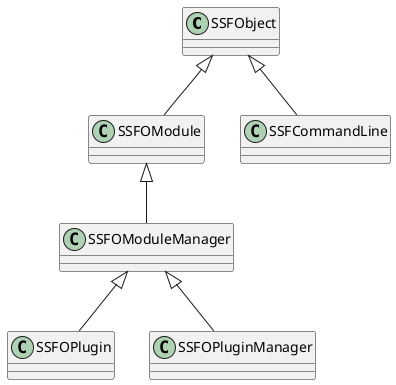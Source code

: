 ﻿@startuml SkywalkerServerFramework

class SSFObject
{
}

class SSFOModule
{

}

class SSFOModuleManager
{

}

class SSFOPlugin
{

}

class SSFOPluginManager
{

}

class SSFCommandLine
{

}

'继承自 SSFObject
SSFObject <|-- SSFOModule
SSFObject <|-- SSFCommandLine

'继承自 SSFOModule
SSFOModule <|-- SSFOModuleManager

'继承自 SSFOModuleManager
SSFOModuleManager <|-- SSFOPlugin
SSFOModuleManager <|-- SSFOPluginManager

@enduml
